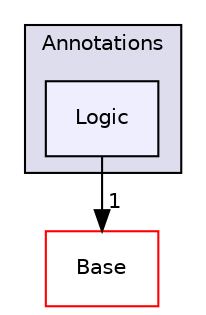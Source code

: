 digraph "Modules/Loadable/Annotations/Logic" {
  bgcolor=transparent;
  compound=true
  node [ fontsize="10", fontname="Helvetica"];
  edge [ labelfontsize="10", labelfontname="Helvetica"];
  subgraph clusterdir_33469fef11d3340de8339576113f1ab0 {
    graph [ bgcolor="#ddddee", pencolor="black", label="Annotations" fontname="Helvetica", fontsize="10", URL="dir_33469fef11d3340de8339576113f1ab0.html"]
  dir_1680a2ebf4abae6ca9d011f75d0c0f23 [shape=box, label="Logic", style="filled", fillcolor="#eeeeff", pencolor="black", URL="dir_1680a2ebf4abae6ca9d011f75d0c0f23.html"];
  }
  dir_628593db0cdce5a76fb85526ae5aa762 [shape=box label="Base" color="red" URL="dir_628593db0cdce5a76fb85526ae5aa762.html"];
  dir_1680a2ebf4abae6ca9d011f75d0c0f23->dir_628593db0cdce5a76fb85526ae5aa762 [headlabel="1", labeldistance=1.5 headhref="dir_000049_000002.html"];
}
